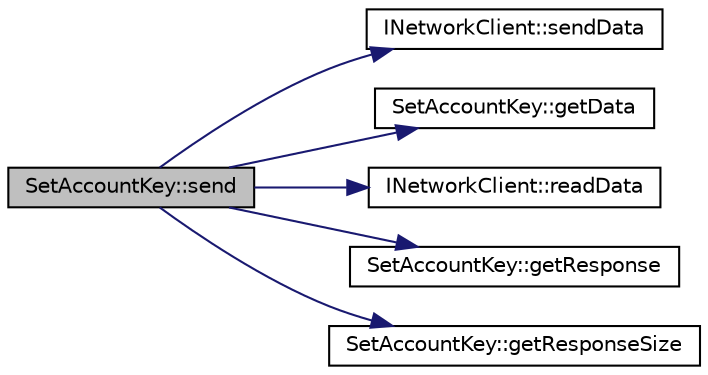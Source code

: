 digraph "SetAccountKey::send"
{
  edge [fontname="Helvetica",fontsize="10",labelfontname="Helvetica",labelfontsize="10"];
  node [fontname="Helvetica",fontsize="10",shape=record];
  rankdir="LR";
  Node5 [label="SetAccountKey::send",height=0.2,width=0.4,color="black", fillcolor="grey75", style="filled", fontcolor="black"];
  Node5 -> Node6 [color="midnightblue",fontsize="10",style="solid",fontname="Helvetica"];
  Node6 [label="INetworkClient::sendData",height=0.2,width=0.4,color="black", fillcolor="white", style="filled",URL="$class_i_network_client.html#abdbaff32040dbcf6deee5de06cf484f3",tooltip="Send data using pointer to bufor and size. "];
  Node5 -> Node7 [color="midnightblue",fontsize="10",style="solid",fontname="Helvetica"];
  Node7 [label="SetAccountKey::getData",height=0.2,width=0.4,color="black", fillcolor="white", style="filled",URL="$class_set_account_key.html#a14edac1a271b527cbb3aab516154fb9c",tooltip="Get pointer to command data structure. "];
  Node5 -> Node8 [color="midnightblue",fontsize="10",style="solid",fontname="Helvetica"];
  Node8 [label="INetworkClient::readData",height=0.2,width=0.4,color="black", fillcolor="white", style="filled",URL="$class_i_network_client.html#af80ef17edd0a926d2f3c8f0ec32ef78c",tooltip="Read data to buffor. "];
  Node5 -> Node9 [color="midnightblue",fontsize="10",style="solid",fontname="Helvetica"];
  Node9 [label="SetAccountKey::getResponse",height=0.2,width=0.4,color="black", fillcolor="white", style="filled",URL="$class_set_account_key.html#a840f3d90bececeefb270de56b6475801",tooltip="Get pointer to response data. "];
  Node5 -> Node10 [color="midnightblue",fontsize="10",style="solid",fontname="Helvetica"];
  Node10 [label="SetAccountKey::getResponseSize",height=0.2,width=0.4,color="black", fillcolor="white", style="filled",URL="$class_set_account_key.html#a38dc4b08192523a67e965e01612d2f0f",tooltip="Get response data struct size. "];
}
